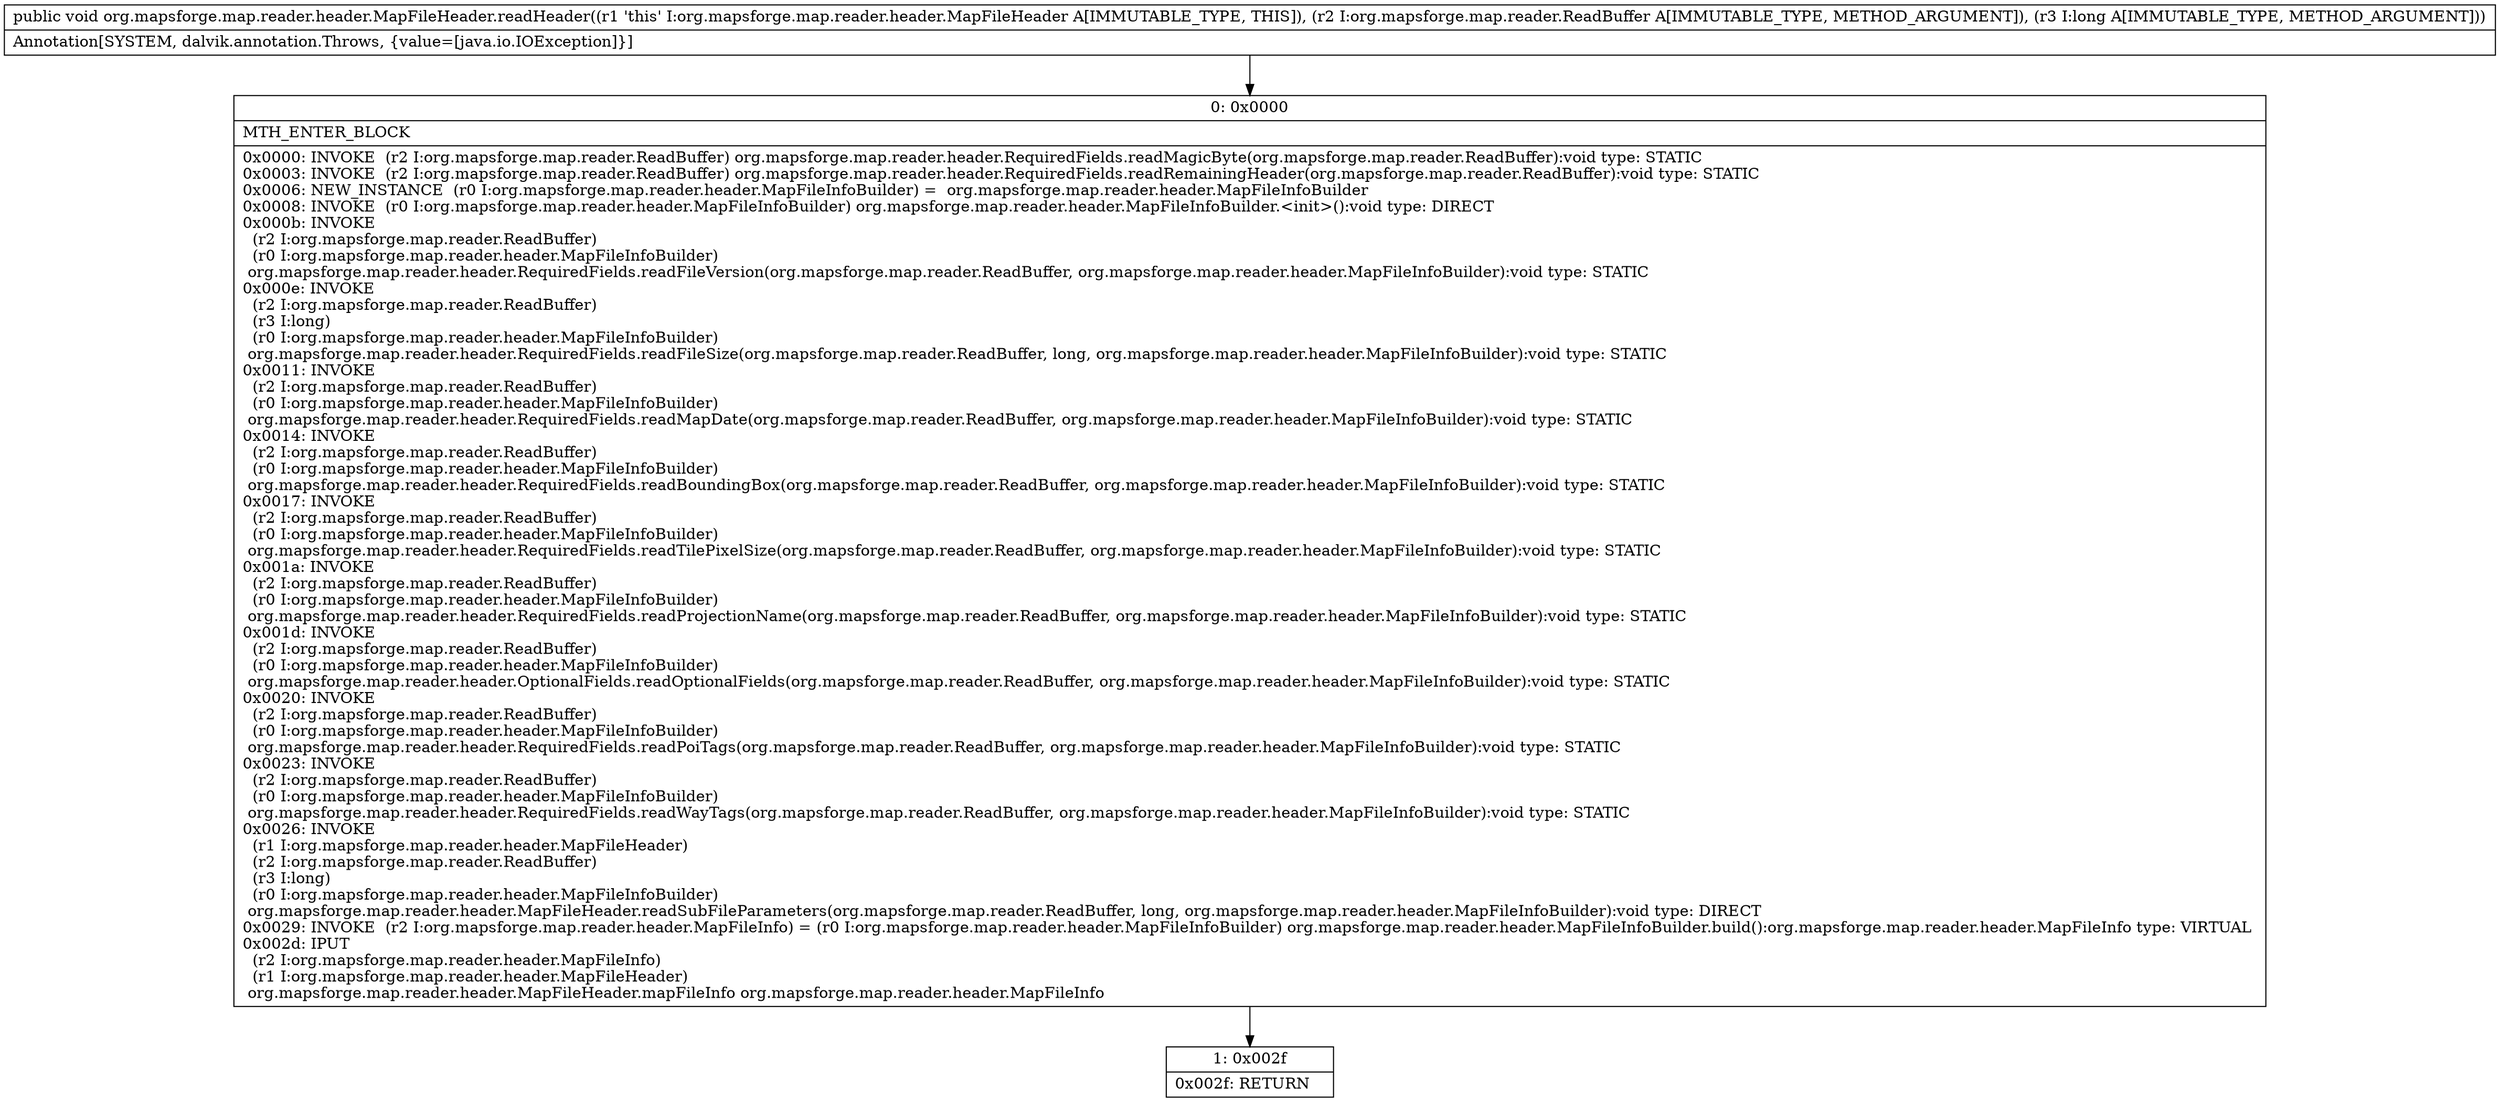 digraph "CFG fororg.mapsforge.map.reader.header.MapFileHeader.readHeader(Lorg\/mapsforge\/map\/reader\/ReadBuffer;J)V" {
Node_0 [shape=record,label="{0\:\ 0x0000|MTH_ENTER_BLOCK\l|0x0000: INVOKE  (r2 I:org.mapsforge.map.reader.ReadBuffer) org.mapsforge.map.reader.header.RequiredFields.readMagicByte(org.mapsforge.map.reader.ReadBuffer):void type: STATIC \l0x0003: INVOKE  (r2 I:org.mapsforge.map.reader.ReadBuffer) org.mapsforge.map.reader.header.RequiredFields.readRemainingHeader(org.mapsforge.map.reader.ReadBuffer):void type: STATIC \l0x0006: NEW_INSTANCE  (r0 I:org.mapsforge.map.reader.header.MapFileInfoBuilder) =  org.mapsforge.map.reader.header.MapFileInfoBuilder \l0x0008: INVOKE  (r0 I:org.mapsforge.map.reader.header.MapFileInfoBuilder) org.mapsforge.map.reader.header.MapFileInfoBuilder.\<init\>():void type: DIRECT \l0x000b: INVOKE  \l  (r2 I:org.mapsforge.map.reader.ReadBuffer)\l  (r0 I:org.mapsforge.map.reader.header.MapFileInfoBuilder)\l org.mapsforge.map.reader.header.RequiredFields.readFileVersion(org.mapsforge.map.reader.ReadBuffer, org.mapsforge.map.reader.header.MapFileInfoBuilder):void type: STATIC \l0x000e: INVOKE  \l  (r2 I:org.mapsforge.map.reader.ReadBuffer)\l  (r3 I:long)\l  (r0 I:org.mapsforge.map.reader.header.MapFileInfoBuilder)\l org.mapsforge.map.reader.header.RequiredFields.readFileSize(org.mapsforge.map.reader.ReadBuffer, long, org.mapsforge.map.reader.header.MapFileInfoBuilder):void type: STATIC \l0x0011: INVOKE  \l  (r2 I:org.mapsforge.map.reader.ReadBuffer)\l  (r0 I:org.mapsforge.map.reader.header.MapFileInfoBuilder)\l org.mapsforge.map.reader.header.RequiredFields.readMapDate(org.mapsforge.map.reader.ReadBuffer, org.mapsforge.map.reader.header.MapFileInfoBuilder):void type: STATIC \l0x0014: INVOKE  \l  (r2 I:org.mapsforge.map.reader.ReadBuffer)\l  (r0 I:org.mapsforge.map.reader.header.MapFileInfoBuilder)\l org.mapsforge.map.reader.header.RequiredFields.readBoundingBox(org.mapsforge.map.reader.ReadBuffer, org.mapsforge.map.reader.header.MapFileInfoBuilder):void type: STATIC \l0x0017: INVOKE  \l  (r2 I:org.mapsforge.map.reader.ReadBuffer)\l  (r0 I:org.mapsforge.map.reader.header.MapFileInfoBuilder)\l org.mapsforge.map.reader.header.RequiredFields.readTilePixelSize(org.mapsforge.map.reader.ReadBuffer, org.mapsforge.map.reader.header.MapFileInfoBuilder):void type: STATIC \l0x001a: INVOKE  \l  (r2 I:org.mapsforge.map.reader.ReadBuffer)\l  (r0 I:org.mapsforge.map.reader.header.MapFileInfoBuilder)\l org.mapsforge.map.reader.header.RequiredFields.readProjectionName(org.mapsforge.map.reader.ReadBuffer, org.mapsforge.map.reader.header.MapFileInfoBuilder):void type: STATIC \l0x001d: INVOKE  \l  (r2 I:org.mapsforge.map.reader.ReadBuffer)\l  (r0 I:org.mapsforge.map.reader.header.MapFileInfoBuilder)\l org.mapsforge.map.reader.header.OptionalFields.readOptionalFields(org.mapsforge.map.reader.ReadBuffer, org.mapsforge.map.reader.header.MapFileInfoBuilder):void type: STATIC \l0x0020: INVOKE  \l  (r2 I:org.mapsforge.map.reader.ReadBuffer)\l  (r0 I:org.mapsforge.map.reader.header.MapFileInfoBuilder)\l org.mapsforge.map.reader.header.RequiredFields.readPoiTags(org.mapsforge.map.reader.ReadBuffer, org.mapsforge.map.reader.header.MapFileInfoBuilder):void type: STATIC \l0x0023: INVOKE  \l  (r2 I:org.mapsforge.map.reader.ReadBuffer)\l  (r0 I:org.mapsforge.map.reader.header.MapFileInfoBuilder)\l org.mapsforge.map.reader.header.RequiredFields.readWayTags(org.mapsforge.map.reader.ReadBuffer, org.mapsforge.map.reader.header.MapFileInfoBuilder):void type: STATIC \l0x0026: INVOKE  \l  (r1 I:org.mapsforge.map.reader.header.MapFileHeader)\l  (r2 I:org.mapsforge.map.reader.ReadBuffer)\l  (r3 I:long)\l  (r0 I:org.mapsforge.map.reader.header.MapFileInfoBuilder)\l org.mapsforge.map.reader.header.MapFileHeader.readSubFileParameters(org.mapsforge.map.reader.ReadBuffer, long, org.mapsforge.map.reader.header.MapFileInfoBuilder):void type: DIRECT \l0x0029: INVOKE  (r2 I:org.mapsforge.map.reader.header.MapFileInfo) = (r0 I:org.mapsforge.map.reader.header.MapFileInfoBuilder) org.mapsforge.map.reader.header.MapFileInfoBuilder.build():org.mapsforge.map.reader.header.MapFileInfo type: VIRTUAL \l0x002d: IPUT  \l  (r2 I:org.mapsforge.map.reader.header.MapFileInfo)\l  (r1 I:org.mapsforge.map.reader.header.MapFileHeader)\l org.mapsforge.map.reader.header.MapFileHeader.mapFileInfo org.mapsforge.map.reader.header.MapFileInfo \l}"];
Node_1 [shape=record,label="{1\:\ 0x002f|0x002f: RETURN   \l}"];
MethodNode[shape=record,label="{public void org.mapsforge.map.reader.header.MapFileHeader.readHeader((r1 'this' I:org.mapsforge.map.reader.header.MapFileHeader A[IMMUTABLE_TYPE, THIS]), (r2 I:org.mapsforge.map.reader.ReadBuffer A[IMMUTABLE_TYPE, METHOD_ARGUMENT]), (r3 I:long A[IMMUTABLE_TYPE, METHOD_ARGUMENT]))  | Annotation[SYSTEM, dalvik.annotation.Throws, \{value=[java.io.IOException]\}]\l}"];
MethodNode -> Node_0;
Node_0 -> Node_1;
}

